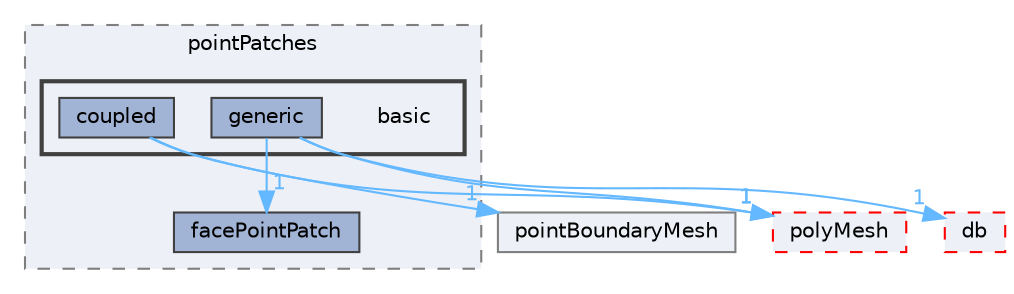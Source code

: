 digraph "src/OpenFOAM/meshes/pointMesh/pointPatches/basic"
{
 // LATEX_PDF_SIZE
  bgcolor="transparent";
  edge [fontname=Helvetica,fontsize=10,labelfontname=Helvetica,labelfontsize=10];
  node [fontname=Helvetica,fontsize=10,shape=box,height=0.2,width=0.4];
  compound=true
  subgraph clusterdir_0b50d648241520de5cf03d68a603ea6e {
    graph [ bgcolor="#edf0f7", pencolor="grey50", label="pointPatches", fontname=Helvetica,fontsize=10 style="filled,dashed", URL="dir_0b50d648241520de5cf03d68a603ea6e.html",tooltip=""]
  dir_602eb11747eaf9b0ac10527ada580b7b [label="facePointPatch", fillcolor="#a2b4d6", color="grey25", style="filled", URL="dir_602eb11747eaf9b0ac10527ada580b7b.html",tooltip=""];
  subgraph clusterdir_0dd671b9b24893c9c3ff453a60d0022b {
    graph [ bgcolor="#edf0f7", pencolor="grey25", label="", fontname=Helvetica,fontsize=10 style="filled,bold", URL="dir_0dd671b9b24893c9c3ff453a60d0022b.html",tooltip=""]
    dir_0dd671b9b24893c9c3ff453a60d0022b [shape=plaintext, label="basic"];
  dir_697b38850c64f4f7b01b917c5d9bbcca [label="coupled", fillcolor="#a2b4d6", color="grey25", style="filled", URL="dir_697b38850c64f4f7b01b917c5d9bbcca.html",tooltip=""];
  dir_9b8cf73abf3c970e883c2d25fdd9d246 [label="generic", fillcolor="#a2b4d6", color="grey25", style="filled", URL="dir_9b8cf73abf3c970e883c2d25fdd9d246.html",tooltip=""];
  }
  }
  dir_b331248a108c86b71e58f49053a85c82 [label="pointBoundaryMesh", fillcolor="#edf0f7", color="grey50", style="filled", URL="dir_b331248a108c86b71e58f49053a85c82.html",tooltip=""];
  dir_5e5a63cb97aae3d01c8e98f0c14953bc [label="polyMesh", fillcolor="#edf0f7", color="red", style="filled,dashed", URL="dir_5e5a63cb97aae3d01c8e98f0c14953bc.html",tooltip=""];
  dir_63c634f7a7cfd679ac26c67fb30fc32f [label="db", fillcolor="#edf0f7", color="red", style="filled,dashed", URL="dir_63c634f7a7cfd679ac26c67fb30fc32f.html",tooltip=""];
  dir_697b38850c64f4f7b01b917c5d9bbcca->dir_5e5a63cb97aae3d01c8e98f0c14953bc [headlabel="1", labeldistance=1.5 headhref="dir_000710_002980.html" href="dir_000710_002980.html" color="steelblue1" fontcolor="steelblue1"];
  dir_697b38850c64f4f7b01b917c5d9bbcca->dir_b331248a108c86b71e58f49053a85c82 [headlabel="1", labeldistance=1.5 headhref="dir_000710_002937.html" href="dir_000710_002937.html" color="steelblue1" fontcolor="steelblue1"];
  dir_9b8cf73abf3c970e883c2d25fdd9d246->dir_5e5a63cb97aae3d01c8e98f0c14953bc [headlabel="1", labeldistance=1.5 headhref="dir_001610_002980.html" href="dir_001610_002980.html" color="steelblue1" fontcolor="steelblue1"];
  dir_9b8cf73abf3c970e883c2d25fdd9d246->dir_602eb11747eaf9b0ac10527ada580b7b [headlabel="1", labeldistance=1.5 headhref="dir_001610_001261.html" href="dir_001610_001261.html" color="steelblue1" fontcolor="steelblue1"];
  dir_9b8cf73abf3c970e883c2d25fdd9d246->dir_63c634f7a7cfd679ac26c67fb30fc32f [headlabel="1", labeldistance=1.5 headhref="dir_001610_000817.html" href="dir_001610_000817.html" color="steelblue1" fontcolor="steelblue1"];
}
